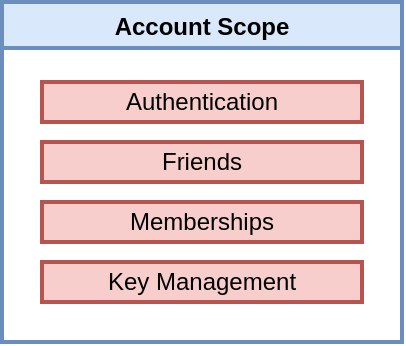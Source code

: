 <mxfile version="14.6.13" type="github"><diagram id="R2lEEEUBdFMjLlhIrx00" name="Page-1"><mxGraphModel dx="1426" dy="800" grid="1" gridSize="10" guides="1" tooltips="1" connect="1" arrows="1" fold="1" page="1" pageScale="1" pageWidth="1100" pageHeight="850" math="0" shadow="0" extFonts="Permanent Marker^https://fonts.googleapis.com/css?family=Permanent+Marker"><root><mxCell id="0"/><mxCell id="1" parent="0"/><mxCell id="J0lFHl0MRICBvDM9jl_t-14" value="Account Scope" style="swimlane;rounded=0;glass=0;strokeWidth=2;fillColor=#dae8fc;align=center;strokeColor=#6c8ebf;" vertex="1" parent="1"><mxGeometry x="440" y="80" width="200" height="170" as="geometry"><mxRectangle x="440" y="80" width="80" height="23" as="alternateBounds"/></mxGeometry></mxCell><mxCell id="J0lFHl0MRICBvDM9jl_t-20" value="Memberships" style="rounded=0;whiteSpace=wrap;html=1;glass=0;strokeWidth=2;fillColor=#f8cecc;strokeColor=#b85450;fontStyle=0" vertex="1" parent="J0lFHl0MRICBvDM9jl_t-14"><mxGeometry x="20" y="100" width="160" height="20" as="geometry"/></mxCell><mxCell id="J0lFHl0MRICBvDM9jl_t-19" value="Friends" style="rounded=0;whiteSpace=wrap;html=1;glass=0;strokeWidth=2;fillColor=#f8cecc;strokeColor=#b85450;fontStyle=0" vertex="1" parent="1"><mxGeometry x="460" y="150" width="160" height="20" as="geometry"/></mxCell><mxCell id="J0lFHl0MRICBvDM9jl_t-21" value="Authentication" style="rounded=0;whiteSpace=wrap;html=1;glass=0;strokeWidth=2;fillColor=#f8cecc;strokeColor=#b85450;fontStyle=0" vertex="1" parent="1"><mxGeometry x="460" y="120" width="160" height="20" as="geometry"/></mxCell><mxCell id="J0lFHl0MRICBvDM9jl_t-24" value="Key Management" style="rounded=0;whiteSpace=wrap;html=1;glass=0;strokeWidth=2;fillColor=#f8cecc;strokeColor=#b85450;fontStyle=0" vertex="1" parent="1"><mxGeometry x="460" y="210" width="160" height="20" as="geometry"/></mxCell></root></mxGraphModel></diagram></mxfile>
